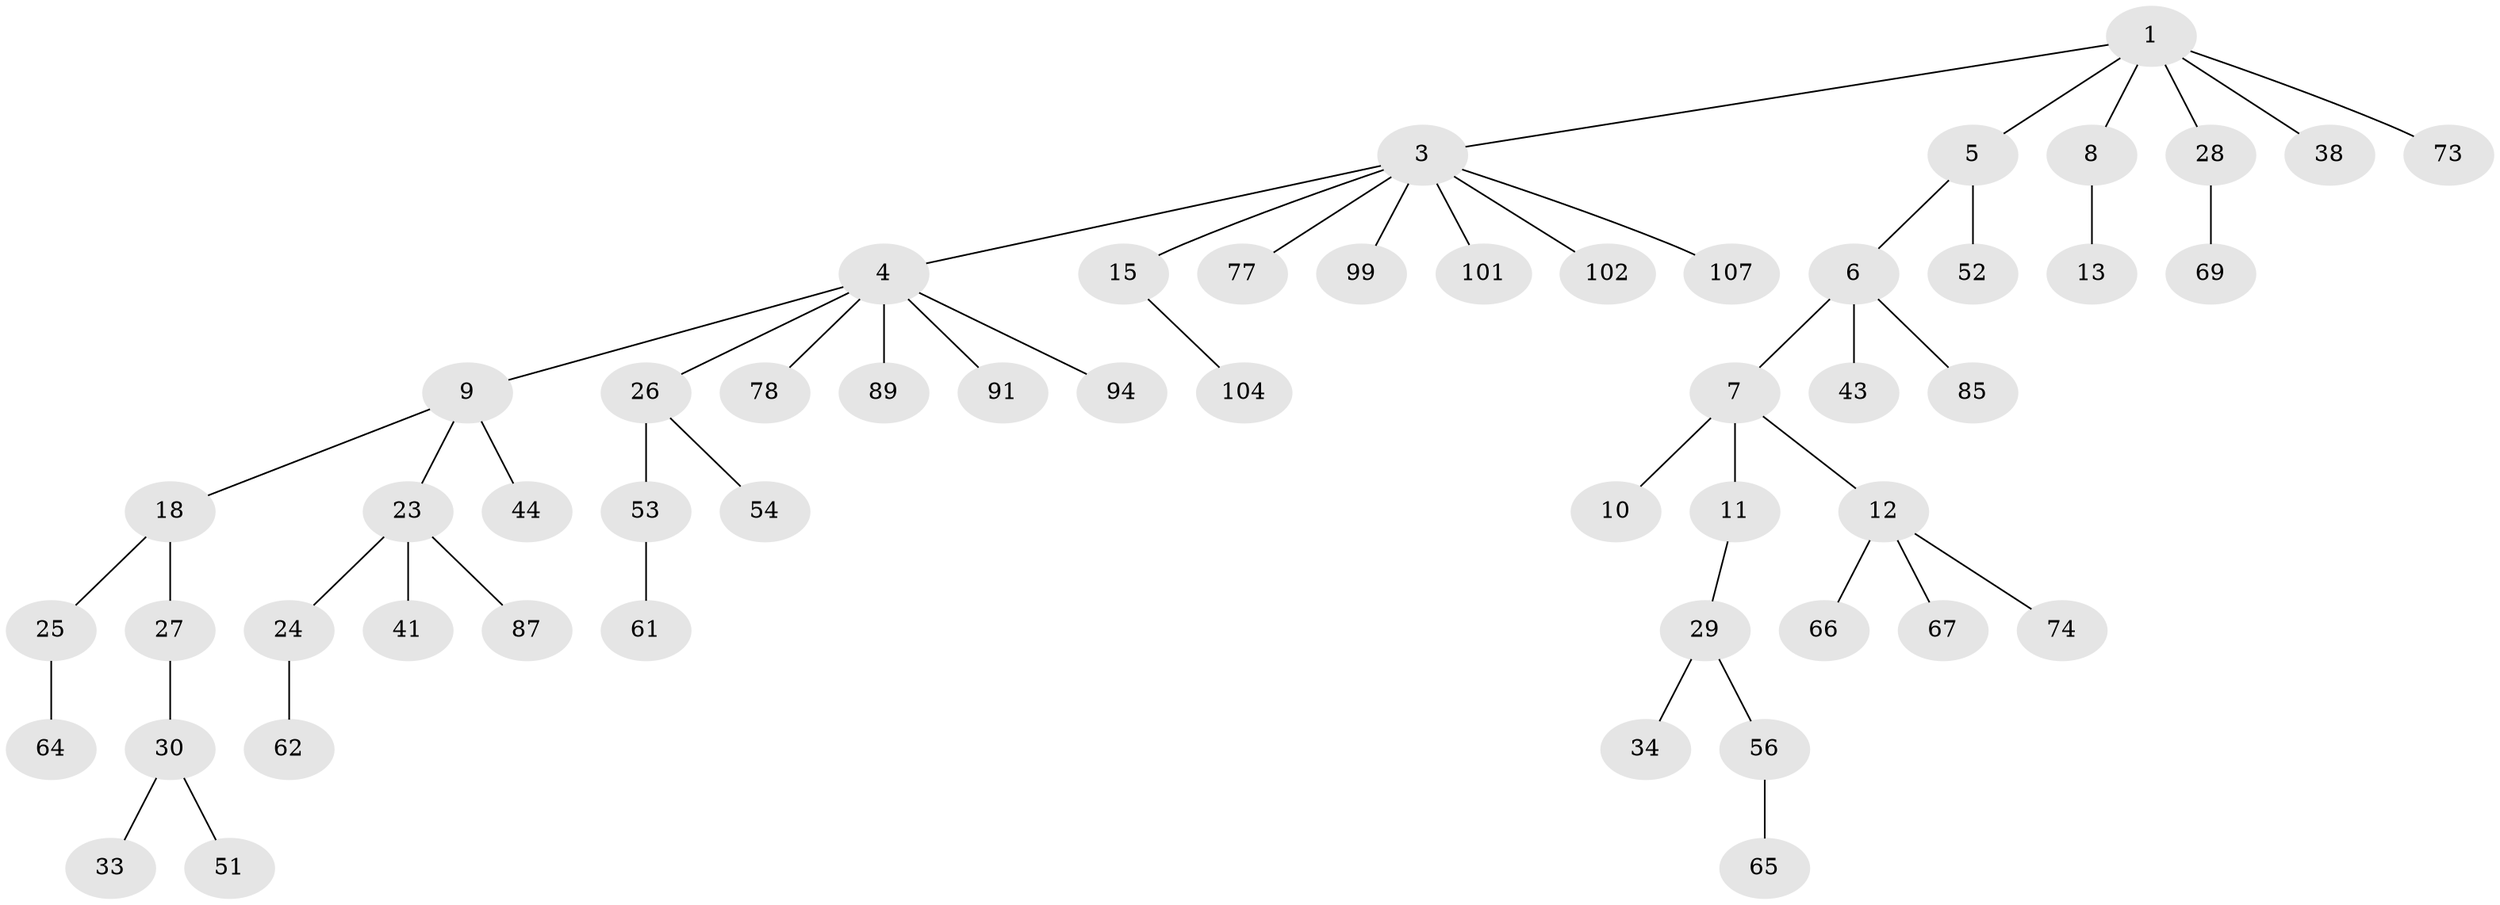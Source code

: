 // original degree distribution, {4: 0.06481481481481481, 5: 0.037037037037037035, 7: 0.018518518518518517, 6: 0.009259259259259259, 3: 0.12037037037037036, 2: 0.24074074074074073, 1: 0.5092592592592593}
// Generated by graph-tools (version 1.1) at 2025/15/03/09/25 04:15:28]
// undirected, 54 vertices, 53 edges
graph export_dot {
graph [start="1"]
  node [color=gray90,style=filled];
  1 [super="+2+16"];
  3 [super="+36"];
  4 [super="+35+22+14"];
  5;
  6 [super="+48"];
  7;
  8;
  9 [super="+81+49+17+19+76"];
  10;
  11;
  12;
  13 [super="+21"];
  15 [super="+20"];
  18 [super="+68"];
  23 [super="+58+63+39"];
  24 [super="+32+57"];
  25 [super="+37"];
  26 [super="+60"];
  27;
  28;
  29;
  30;
  33;
  34 [super="+80"];
  38 [super="+95"];
  41;
  43 [super="+86"];
  44;
  51 [super="+75"];
  52 [super="+90"];
  53 [super="+98"];
  54 [super="+79"];
  56 [super="+59"];
  61;
  62 [super="+72"];
  64;
  65;
  66;
  67;
  69;
  73;
  74;
  77 [super="+106"];
  78;
  85;
  87;
  89 [super="+103"];
  91;
  94;
  99;
  101;
  102;
  104;
  107;
  1 -- 5;
  1 -- 38;
  1 -- 3;
  1 -- 8;
  1 -- 73;
  1 -- 28;
  3 -- 4;
  3 -- 15;
  3 -- 77;
  3 -- 99;
  3 -- 102;
  3 -- 107;
  3 -- 101;
  4 -- 9;
  4 -- 78;
  4 -- 91;
  4 -- 89;
  4 -- 26;
  4 -- 94;
  5 -- 6;
  5 -- 52;
  6 -- 7;
  6 -- 43;
  6 -- 85;
  7 -- 10;
  7 -- 11;
  7 -- 12;
  8 -- 13;
  9 -- 18;
  9 -- 44;
  9 -- 23;
  11 -- 29;
  12 -- 66;
  12 -- 67;
  12 -- 74;
  15 -- 104;
  18 -- 25;
  18 -- 27;
  23 -- 24;
  23 -- 87;
  23 -- 41;
  24 -- 62;
  25 -- 64;
  26 -- 53;
  26 -- 54;
  27 -- 30;
  28 -- 69;
  29 -- 34;
  29 -- 56;
  30 -- 33;
  30 -- 51;
  53 -- 61;
  56 -- 65;
}

